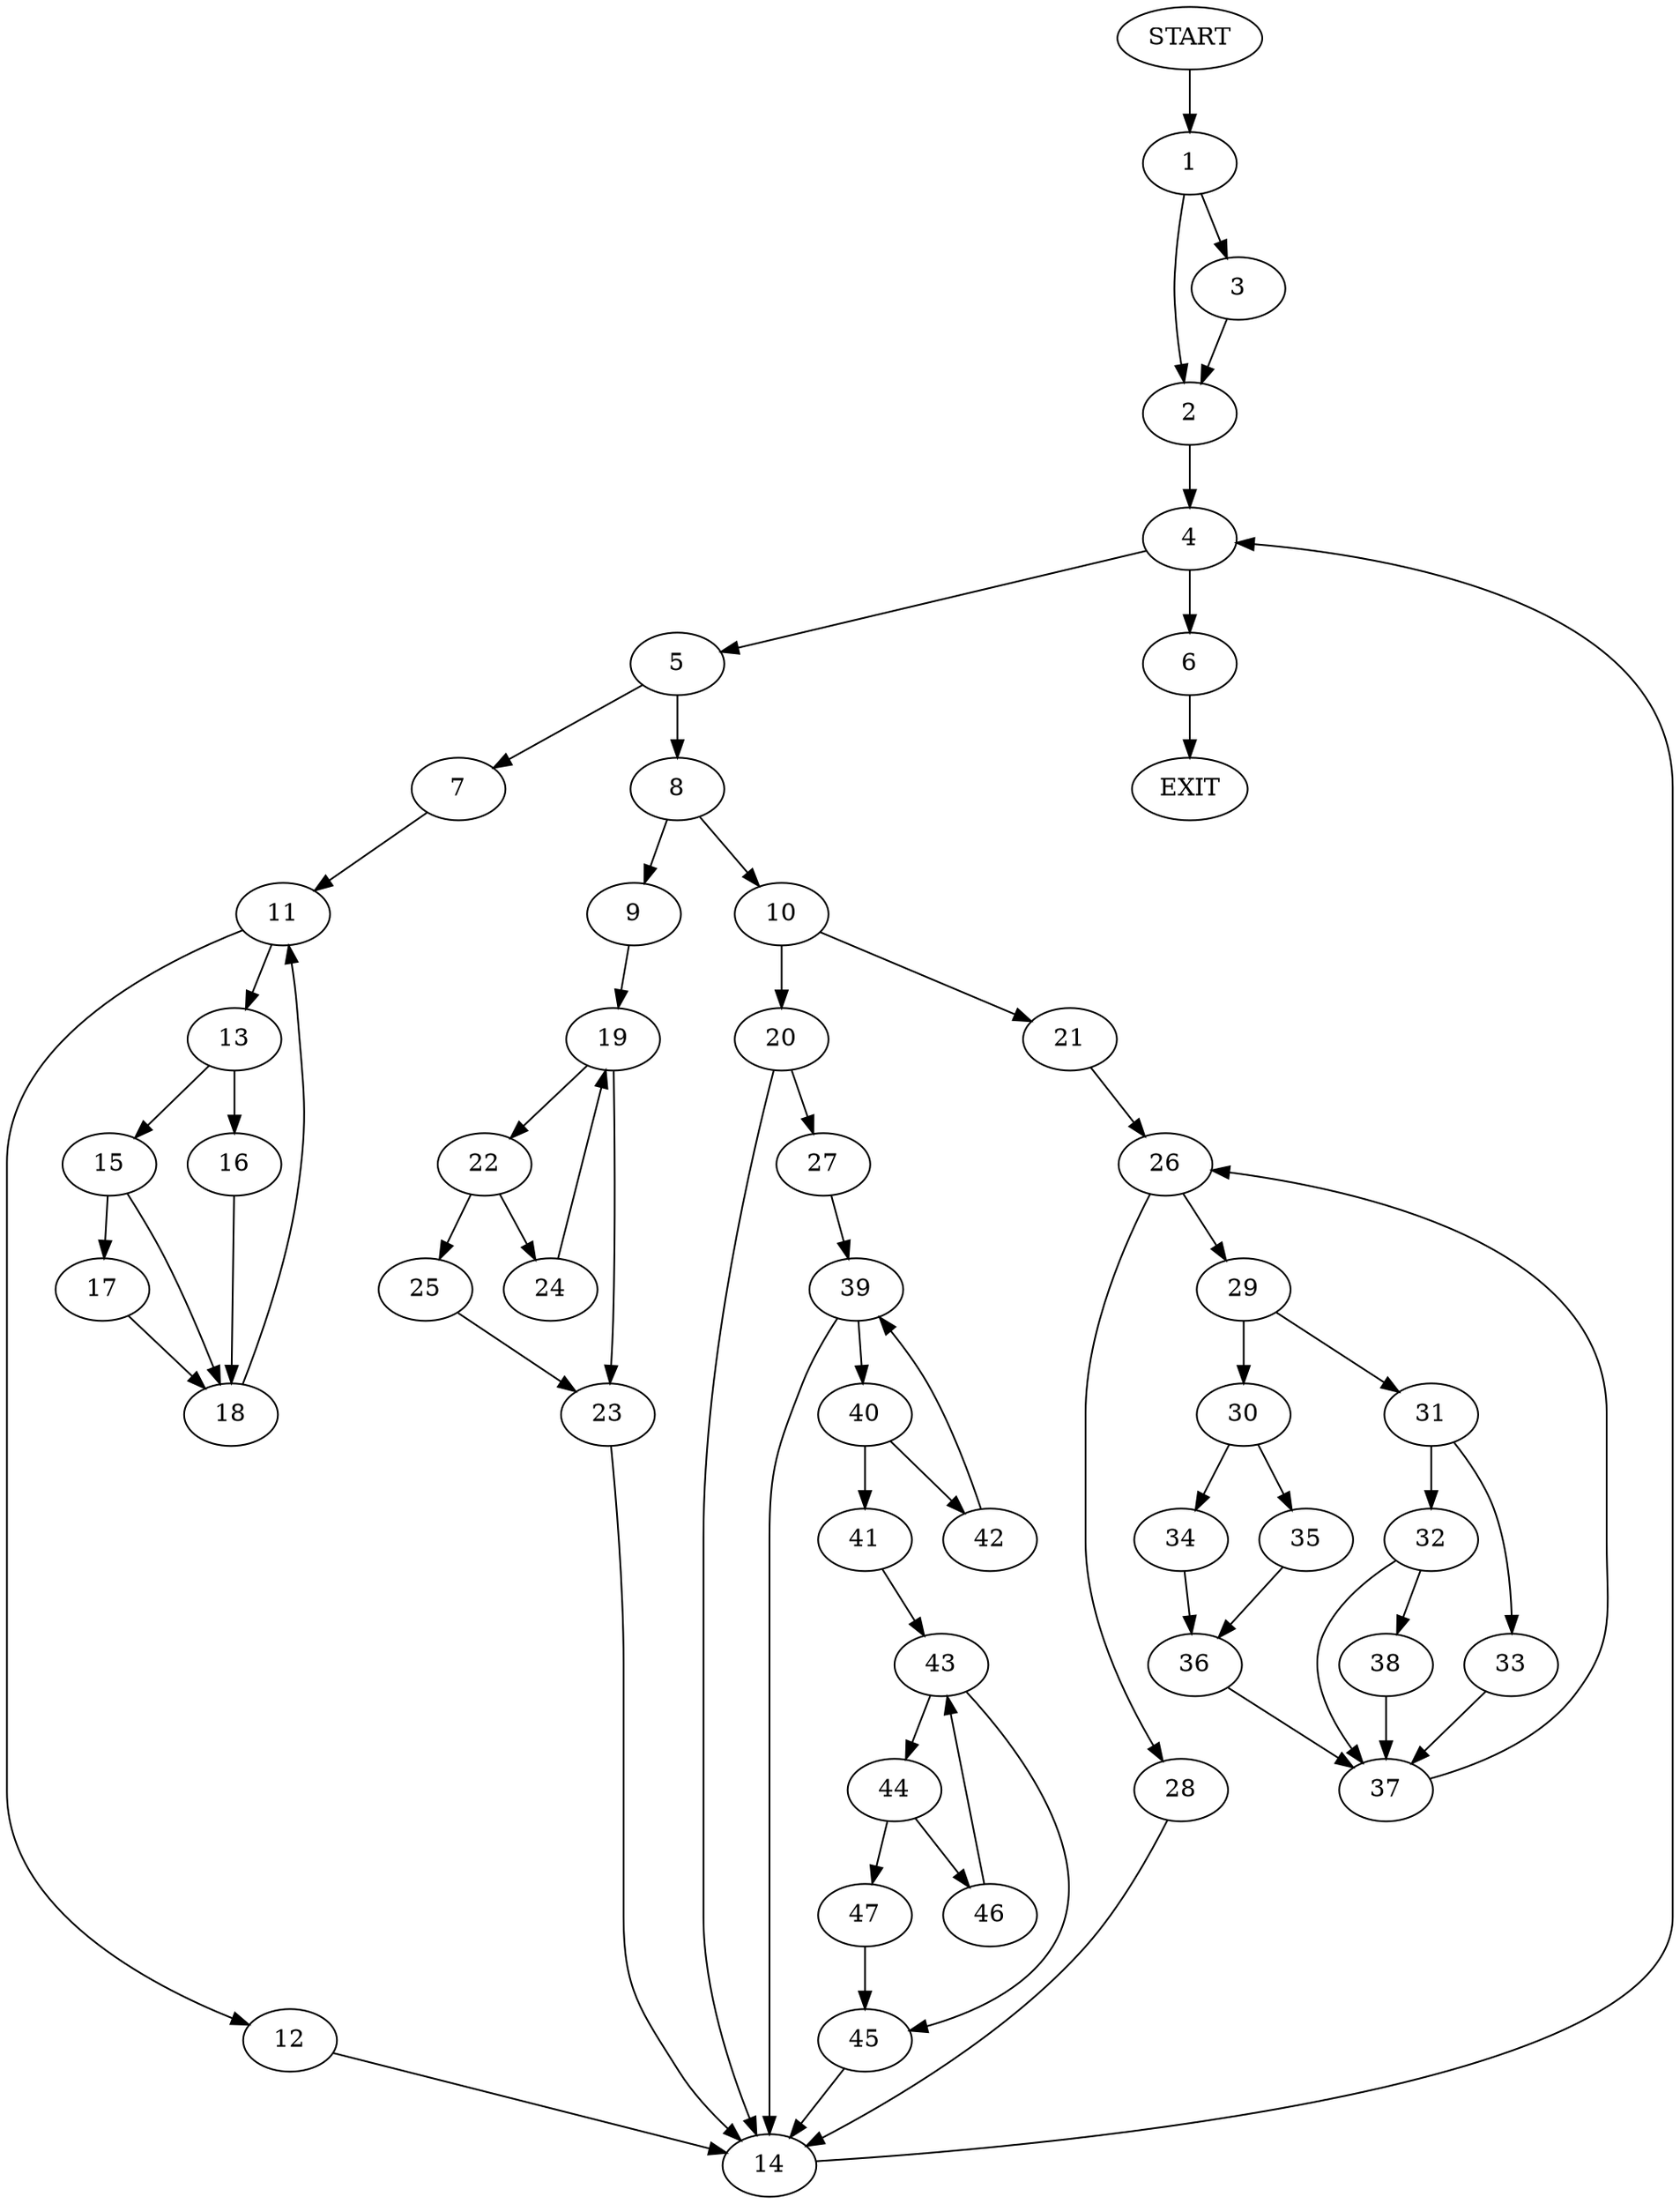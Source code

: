 digraph {
0 [label="START"]
48 [label="EXIT"]
0 -> 1
1 -> 2
1 -> 3
2 -> 4
3 -> 2
4 -> 5
4 -> 6
5 -> 7
5 -> 8
6 -> 48
8 -> 9
8 -> 10
7 -> 11
11 -> 12
11 -> 13
12 -> 14
13 -> 15
13 -> 16
15 -> 17
15 -> 18
16 -> 18
18 -> 11
17 -> 18
14 -> 4
9 -> 19
10 -> 20
10 -> 21
19 -> 22
19 -> 23
23 -> 14
22 -> 24
22 -> 25
24 -> 19
25 -> 23
21 -> 26
20 -> 27
20 -> 14
26 -> 28
26 -> 29
29 -> 30
29 -> 31
28 -> 14
31 -> 32
31 -> 33
30 -> 34
30 -> 35
34 -> 36
35 -> 36
36 -> 37
37 -> 26
32 -> 37
32 -> 38
33 -> 37
38 -> 37
27 -> 39
39 -> 40
39 -> 14
40 -> 41
40 -> 42
42 -> 39
41 -> 43
43 -> 44
43 -> 45
44 -> 46
44 -> 47
45 -> 14
46 -> 43
47 -> 45
}
